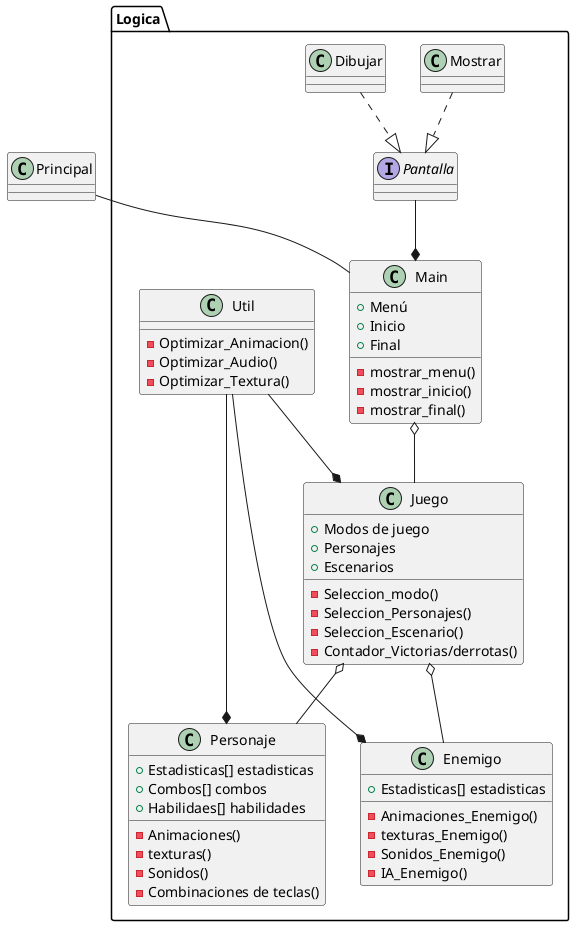 @startuml
package Logica {
    interface Pantalla
    Mostrar ..|> Pantalla
    Dibujar ..|> Pantalla


    class Enemigo{
        + Estadisticas[] estadisticas 
        - Animaciones_Enemigo()
        - texturas_Enemigo()
        - Sonidos_Enemigo()
        - IA_Enemigo()
    }

    class Juego{
        + Modos de juego
        + Personajes
        + Escenarios
        - Seleccion_modo()
        - Seleccion_Personajes()
        - Seleccion_Escenario()
        - Contador_Victorias/derrotas()
    }

    class Personaje{
        + Estadisticas[] estadisticas 
        + Combos[] combos 
        + Habilidaes[] habilidades
        - Animaciones()
        - texturas()
        - Sonidos()
        - Combinaciones de teclas()
    }

    class Util{
        - Optimizar_Animacion()
        - Optimizar_Audio()
        - Optimizar_Textura()
    } 

    class Main{
        + Menú
        + Inicio 
        + Final
        - mostrar_menu()
        - mostrar_inicio()
        - mostrar_final()
    }
}

Principal -- Main
Main o-- Juego
Juego o-- Personaje
Juego o-- Enemigo
Util --* Enemigo
Util --* Personaje
Util --* Juego
Pantalla --* Main

@enduml